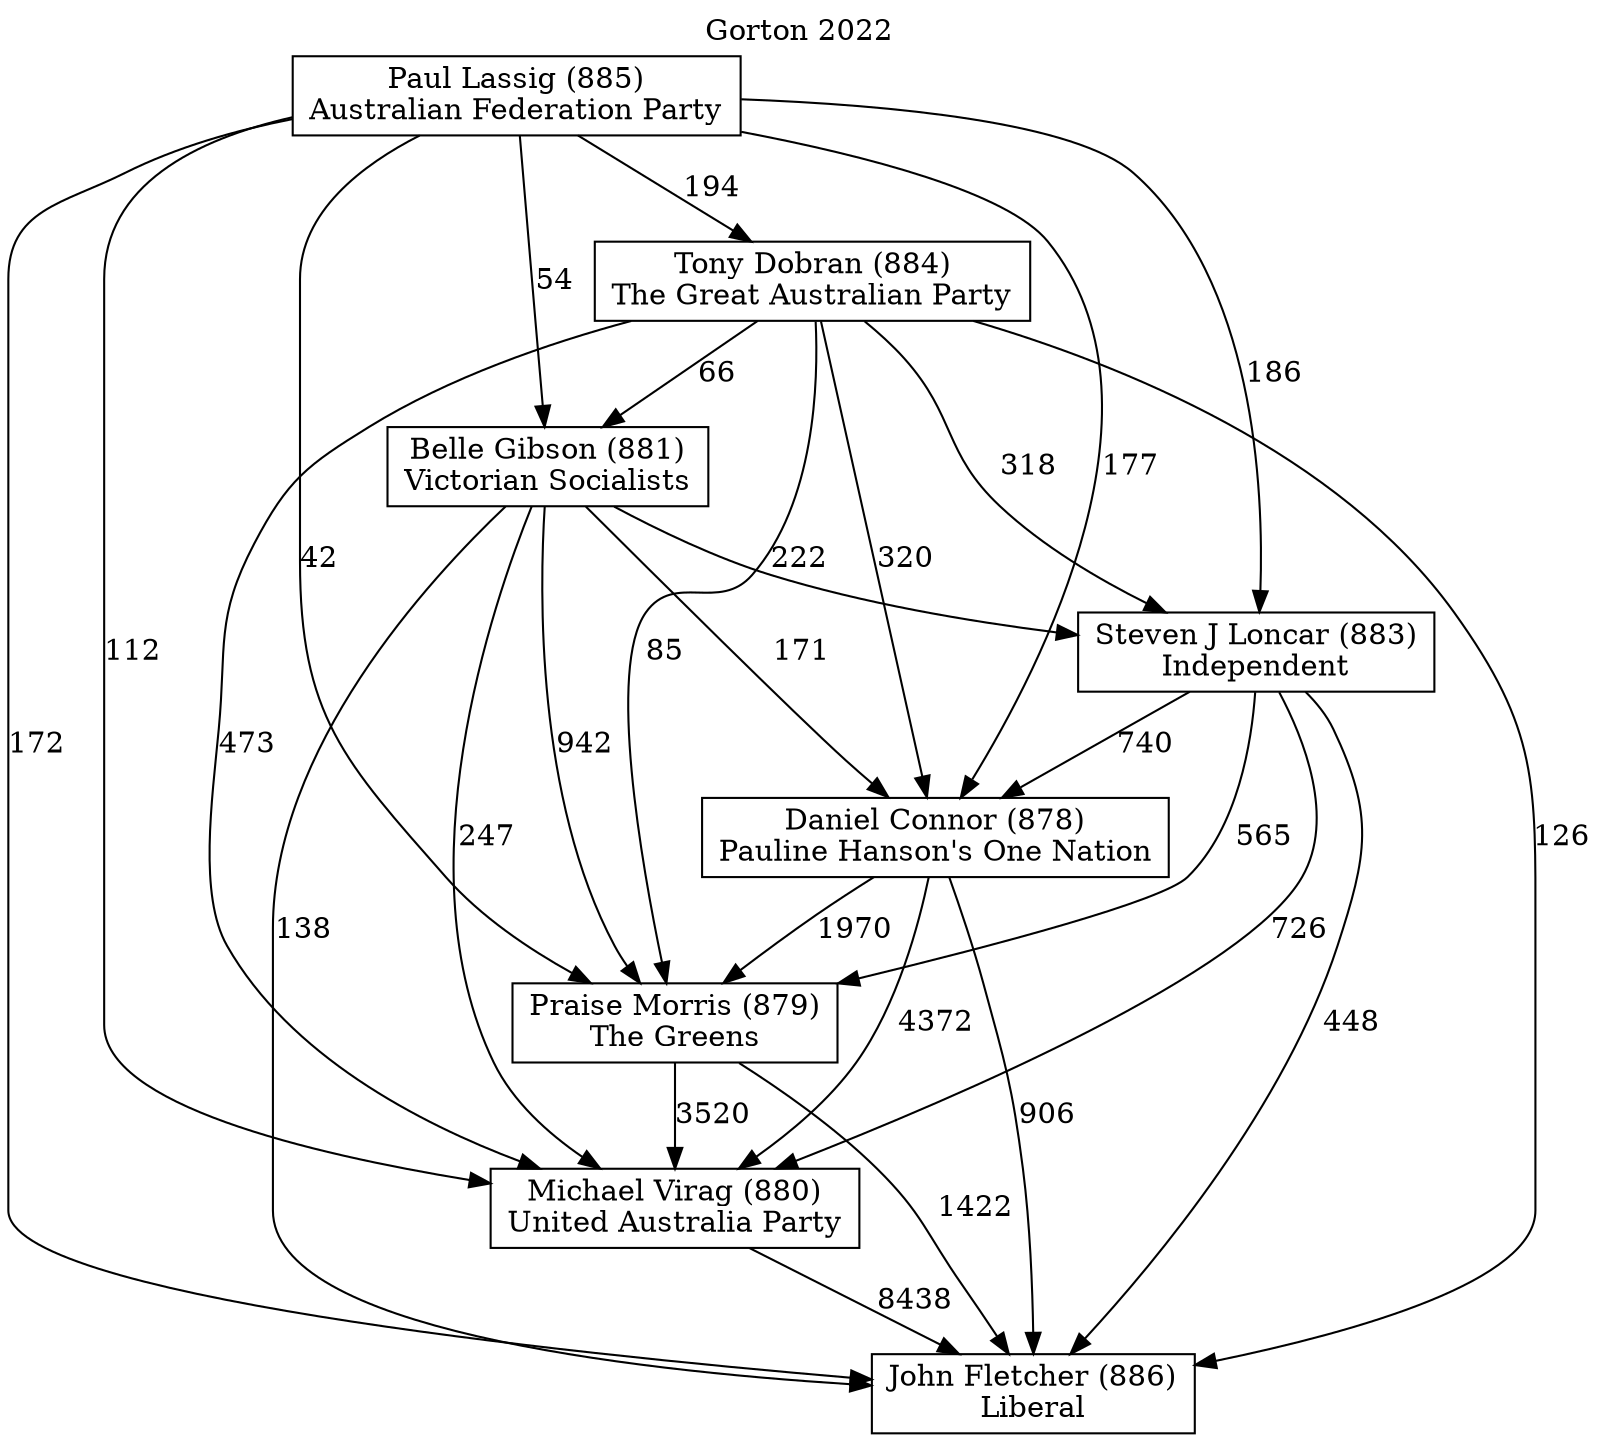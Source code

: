 // House preference flow
digraph "John Fletcher (886)_Gorton_2022" {
	graph [label="Gorton 2022" labelloc=t mclimit=10]
	node [shape=box]
	"Paul Lassig (885)" [label="Paul Lassig (885)
Australian Federation Party"]
	"Steven J Loncar (883)" [label="Steven J Loncar (883)
Independent"]
	"Belle Gibson (881)" [label="Belle Gibson (881)
Victorian Socialists"]
	"Daniel Connor (878)" [label="Daniel Connor (878)
Pauline Hanson's One Nation"]
	"Michael Virag (880)" [label="Michael Virag (880)
United Australia Party"]
	"Praise Morris (879)" [label="Praise Morris (879)
The Greens"]
	"John Fletcher (886)" [label="John Fletcher (886)
Liberal"]
	"Tony Dobran (884)" [label="Tony Dobran (884)
The Great Australian Party"]
	"Belle Gibson (881)" -> "Steven J Loncar (883)" [label=222]
	"Steven J Loncar (883)" -> "Daniel Connor (878)" [label=740]
	"Paul Lassig (885)" -> "Michael Virag (880)" [label=112]
	"Belle Gibson (881)" -> "Daniel Connor (878)" [label=171]
	"Tony Dobran (884)" -> "Belle Gibson (881)" [label=66]
	"Praise Morris (879)" -> "John Fletcher (886)" [label=1422]
	"Steven J Loncar (883)" -> "Michael Virag (880)" [label=726]
	"Daniel Connor (878)" -> "Michael Virag (880)" [label=4372]
	"Belle Gibson (881)" -> "Michael Virag (880)" [label=247]
	"Tony Dobran (884)" -> "Steven J Loncar (883)" [label=318]
	"Praise Morris (879)" -> "Michael Virag (880)" [label=3520]
	"Tony Dobran (884)" -> "Daniel Connor (878)" [label=320]
	"Paul Lassig (885)" -> "Tony Dobran (884)" [label=194]
	"Paul Lassig (885)" -> "Daniel Connor (878)" [label=177]
	"Steven J Loncar (883)" -> "Praise Morris (879)" [label=565]
	"Belle Gibson (881)" -> "John Fletcher (886)" [label=138]
	"Belle Gibson (881)" -> "Praise Morris (879)" [label=942]
	"Tony Dobran (884)" -> "John Fletcher (886)" [label=126]
	"Paul Lassig (885)" -> "Praise Morris (879)" [label=42]
	"Steven J Loncar (883)" -> "John Fletcher (886)" [label=448]
	"Daniel Connor (878)" -> "Praise Morris (879)" [label=1970]
	"Paul Lassig (885)" -> "John Fletcher (886)" [label=172]
	"Daniel Connor (878)" -> "John Fletcher (886)" [label=906]
	"Paul Lassig (885)" -> "Belle Gibson (881)" [label=54]
	"Tony Dobran (884)" -> "Michael Virag (880)" [label=473]
	"Paul Lassig (885)" -> "Steven J Loncar (883)" [label=186]
	"Tony Dobran (884)" -> "Praise Morris (879)" [label=85]
	"Michael Virag (880)" -> "John Fletcher (886)" [label=8438]
}
